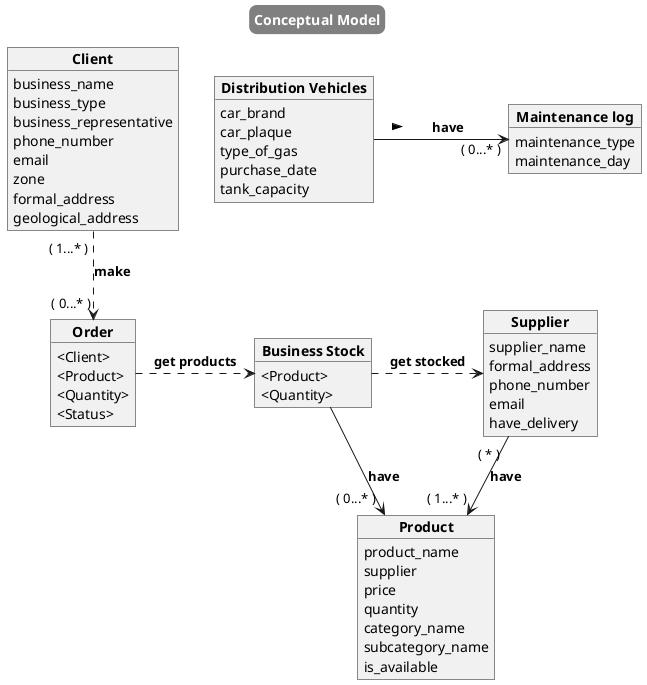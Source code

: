 @startuml Conceptual Database Model

skinparam TitleBorderRoundCorner 15
skinparam TitleBorderThickness 3
skinparam TitleBackgroundColor gray
skinparam TitleFontColor white

title Conceptual Model

object "**Client**" as Client {
    business_name
    business_type
    business_representative
    phone_number
    email
    zone
    formal_address
    geological_address
}

object "**Distribution Vehicles**" as DistributionVehicles {
    car_brand
    car_plaque
    type_of_gas
    purchase_date
    tank_capacity
}

object "**Maintenance log**" as MaintenanceLog {
    maintenance_type
    maintenance_day
}

object "**Business Stock**" as BusinessStock {
    <Product> 
    <Quantity>
}

object "**Order**" as Order {
    <Client>
    <Product> 
    <Quantity>
    <Status>
}

object "**Product**" as Product {
    product_name
    supplier
    price
    quantity
    category_name
    subcategory_name
    is_available
}

object "**Supplier**" as Supplier {
    supplier_name
    formal_address
    phone_number
    email
    have_delivery
}

BusinessStock .> Supplier : "**get stocked**"
Client " ( 1...* ) " ..> "( 0...* )" Order : "**make**"
Supplier " ( * ) " --> " ( 1...* ) " Product : "**have**"
Product " ( 0...* ) " <-- BusinessStock : "**have**" 
Order .> BusinessStock : "**get products**"
DistributionVehicles -> "( 0...* )" MaintenanceLog : \t**have**\t >

@enduml